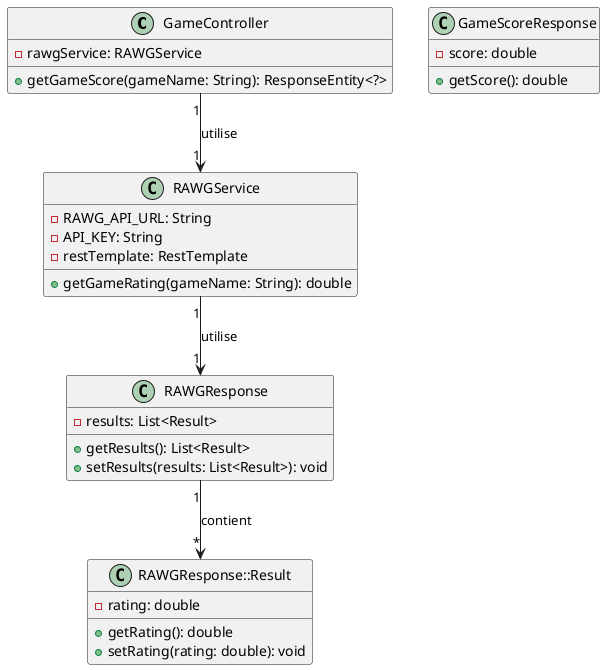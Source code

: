 @startuml

' Définir la classe GameController
class GameController {
    -rawgService: RAWGService
    +getGameScore(gameName: String): ResponseEntity<?>
}

' Définir la classe RAWGService
class RAWGService {
    -RAWG_API_URL: String
    -API_KEY: String
    -restTemplate: RestTemplate
    +getGameRating(gameName: String): double
}

' Définir la classe RAWGResponse
class RAWGResponse {
    -results: List<Result>
    +getResults(): List<Result>
    +setResults(results: List<Result>): void
}

' Définir la classe Result (inner class)
class RAWGResponse::Result {
    -rating: double
    +getRating(): double
    +setRating(rating: double): void
}

' Définir la classe GameScoreResponse
class GameScoreResponse {
    -score: double
    +getScore(): double
}

' Relations
GameController "1" --> "1" RAWGService : utilise
RAWGService "1" --> "1" RAWGResponse : utilise
RAWGResponse "1" --> "*" RAWGResponse::Result : contient

@enduml
